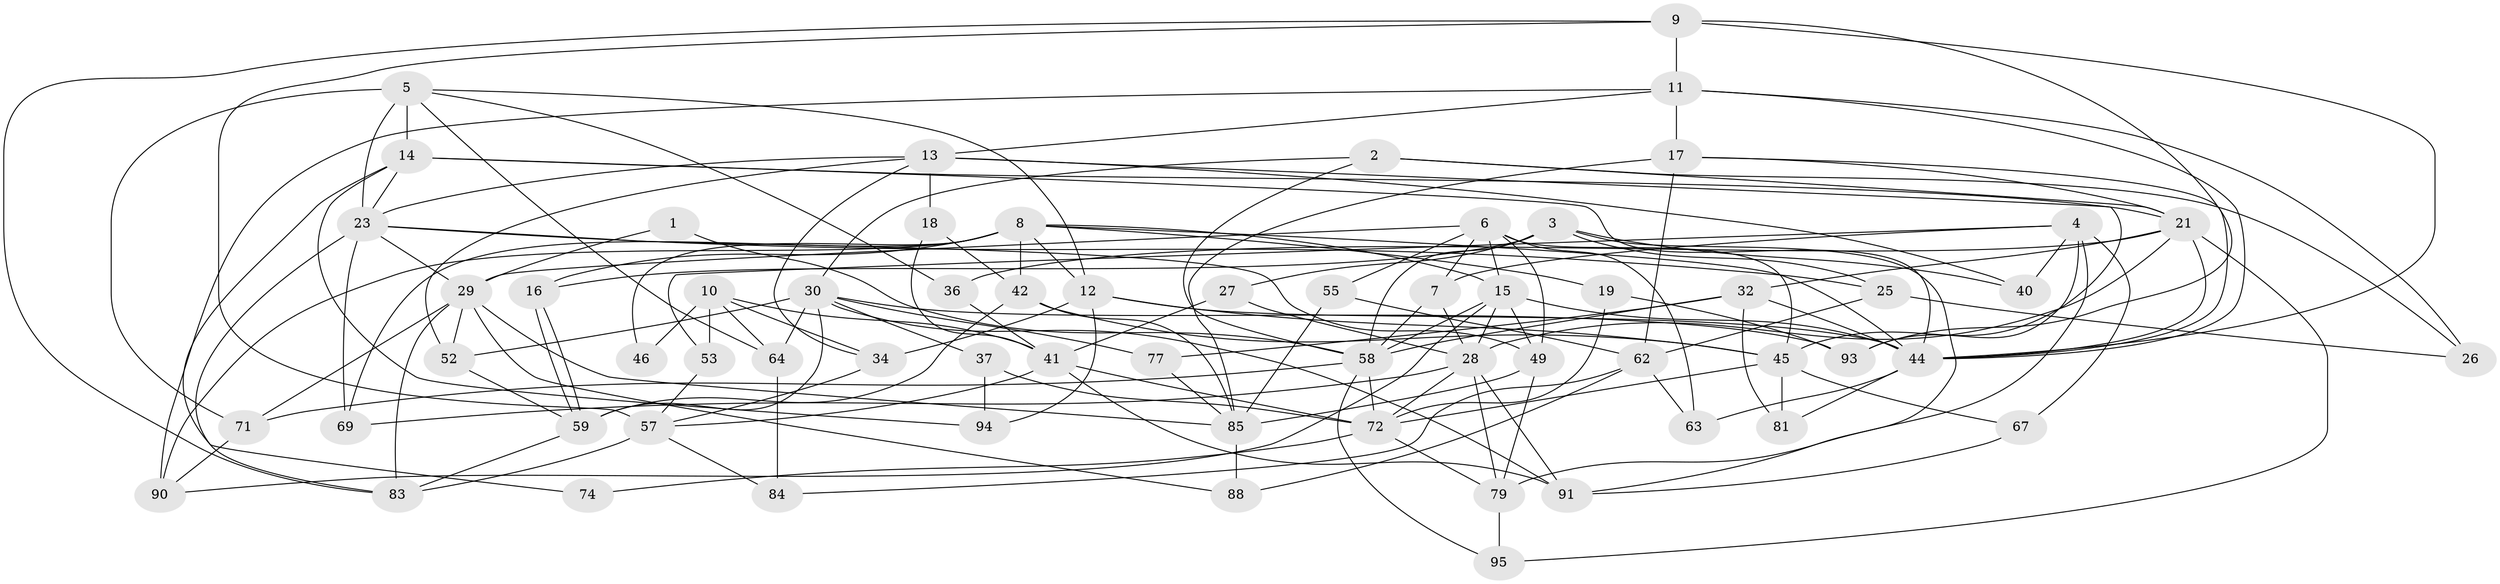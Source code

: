 // original degree distribution, {2: 0.11, 3: 0.34, 5: 0.19, 6: 0.1, 4: 0.21, 7: 0.03, 8: 0.02}
// Generated by graph-tools (version 1.1) at 2025/38/02/21/25 10:38:59]
// undirected, 64 vertices, 159 edges
graph export_dot {
graph [start="1"]
  node [color=gray90,style=filled];
  1;
  2 [super="+87"];
  3 [super="+61"];
  4 [super="+43"];
  5 [super="+51"];
  6 [super="+82"];
  7;
  8 [super="+31"];
  9 [super="+39"];
  10 [super="+22"];
  11 [super="+86"];
  12 [super="+33"];
  13 [super="+50"];
  14 [super="+20"];
  15 [super="+24"];
  16;
  17 [super="+54"];
  18 [super="+66"];
  19;
  21 [super="+60"];
  23 [super="+38"];
  25;
  26;
  27;
  28 [super="+48"];
  29 [super="+35"];
  30 [super="+56"];
  32 [super="+96"];
  34;
  36;
  37 [super="+65"];
  40;
  41 [super="+47"];
  42 [super="+73"];
  44 [super="+70"];
  45 [super="+76"];
  46;
  49 [super="+78"];
  52;
  53 [super="+68"];
  55 [super="+80"];
  57 [super="+92"];
  58 [super="+100"];
  59 [super="+98"];
  62 [super="+97"];
  63;
  64;
  67;
  69;
  71 [super="+75"];
  72 [super="+89"];
  74;
  77;
  79;
  81;
  83;
  84;
  85 [super="+99"];
  88;
  90;
  91;
  93;
  94;
  95;
  1 -- 58;
  1 -- 29;
  2 -- 30;
  2 -- 26;
  2 -- 58;
  2 -- 21;
  3 -- 27;
  3 -- 25;
  3 -- 16;
  3 -- 40;
  3 -- 91;
  3 -- 58;
  4 -- 40;
  4 -- 79;
  4 -- 93 [weight=2];
  4 -- 67;
  4 -- 7;
  4 -- 53;
  5 -- 14;
  5 -- 36;
  5 -- 71;
  5 -- 64;
  5 -- 23 [weight=2];
  5 -- 12;
  6 -- 45;
  6 -- 49;
  6 -- 7;
  6 -- 63;
  6 -- 29;
  6 -- 15;
  6 -- 55;
  7 -- 28;
  7 -- 58;
  8 -- 90;
  8 -- 69;
  8 -- 12;
  8 -- 16;
  8 -- 19;
  8 -- 44;
  8 -- 46;
  8 -- 15;
  8 -- 42;
  9 -- 93;
  9 -- 44;
  9 -- 83;
  9 -- 11;
  9 -- 57;
  10 -- 64;
  10 -- 53;
  10 -- 34;
  10 -- 46;
  10 -- 41;
  11 -- 17;
  11 -- 90;
  11 -- 26;
  11 -- 13;
  11 -- 44;
  12 -- 34;
  12 -- 45;
  12 -- 94;
  12 -- 44 [weight=2];
  13 -- 34;
  13 -- 52;
  13 -- 40;
  13 -- 45;
  13 -- 23;
  13 -- 18;
  14 -- 74;
  14 -- 23;
  14 -- 94;
  14 -- 44;
  14 -- 21;
  15 -- 90;
  15 -- 44;
  15 -- 49;
  15 -- 58;
  15 -- 28;
  16 -- 59;
  16 -- 59;
  17 -- 62;
  17 -- 85 [weight=2];
  17 -- 21;
  17 -- 44;
  18 -- 41;
  18 -- 42;
  19 -- 72;
  19 -- 93;
  21 -- 44;
  21 -- 95;
  21 -- 36;
  21 -- 28;
  21 -- 32;
  23 -- 25;
  23 -- 29 [weight=2];
  23 -- 69;
  23 -- 83;
  23 -- 49;
  25 -- 26;
  25 -- 62;
  27 -- 28;
  27 -- 41;
  28 -- 72;
  28 -- 79;
  28 -- 91;
  28 -- 69;
  29 -- 88;
  29 -- 71;
  29 -- 83;
  29 -- 52;
  29 -- 85;
  30 -- 91;
  30 -- 93;
  30 -- 64;
  30 -- 52;
  30 -- 37;
  30 -- 77;
  30 -- 59;
  32 -- 77;
  32 -- 81;
  32 -- 58;
  32 -- 44;
  34 -- 57;
  36 -- 41;
  37 -- 94;
  37 -- 72;
  41 -- 72;
  41 -- 91;
  41 -- 57;
  42 -- 59;
  42 -- 85;
  42 -- 45;
  44 -- 63;
  44 -- 81;
  45 -- 81;
  45 -- 67;
  45 -- 72;
  49 -- 85;
  49 -- 79;
  52 -- 59;
  53 -- 57;
  55 -- 62;
  55 -- 85;
  57 -- 84;
  57 -- 83;
  58 -- 71;
  58 -- 95;
  58 -- 72;
  59 -- 83;
  62 -- 88;
  62 -- 84;
  62 -- 63;
  64 -- 84;
  67 -- 91;
  71 -- 90;
  72 -- 74;
  72 -- 79;
  77 -- 85;
  79 -- 95;
  85 -- 88;
}
